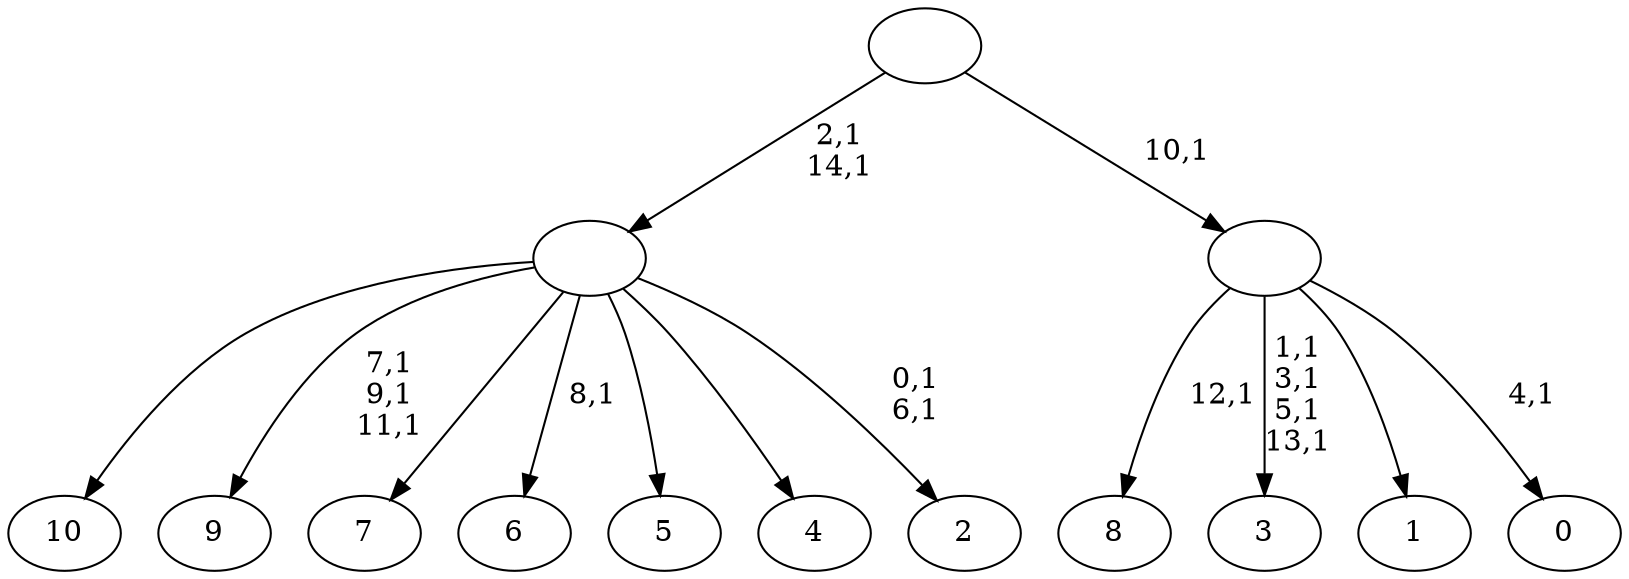 digraph T {
	26 [label="10"]
	25 [label="9"]
	21 [label="8"]
	19 [label="7"]
	18 [label="6"]
	16 [label="5"]
	15 [label="4"]
	14 [label="3"]
	9 [label="2"]
	6 [label=""]
	4 [label="1"]
	3 [label="0"]
	1 [label=""]
	0 [label=""]
	6 -> 9 [label="0,1\n6,1"]
	6 -> 18 [label="8,1"]
	6 -> 25 [label="7,1\n9,1\n11,1"]
	6 -> 26 [label=""]
	6 -> 19 [label=""]
	6 -> 16 [label=""]
	6 -> 15 [label=""]
	1 -> 3 [label="4,1"]
	1 -> 14 [label="1,1\n3,1\n5,1\n13,1"]
	1 -> 21 [label="12,1"]
	1 -> 4 [label=""]
	0 -> 6 [label="2,1\n14,1"]
	0 -> 1 [label="10,1"]
}
